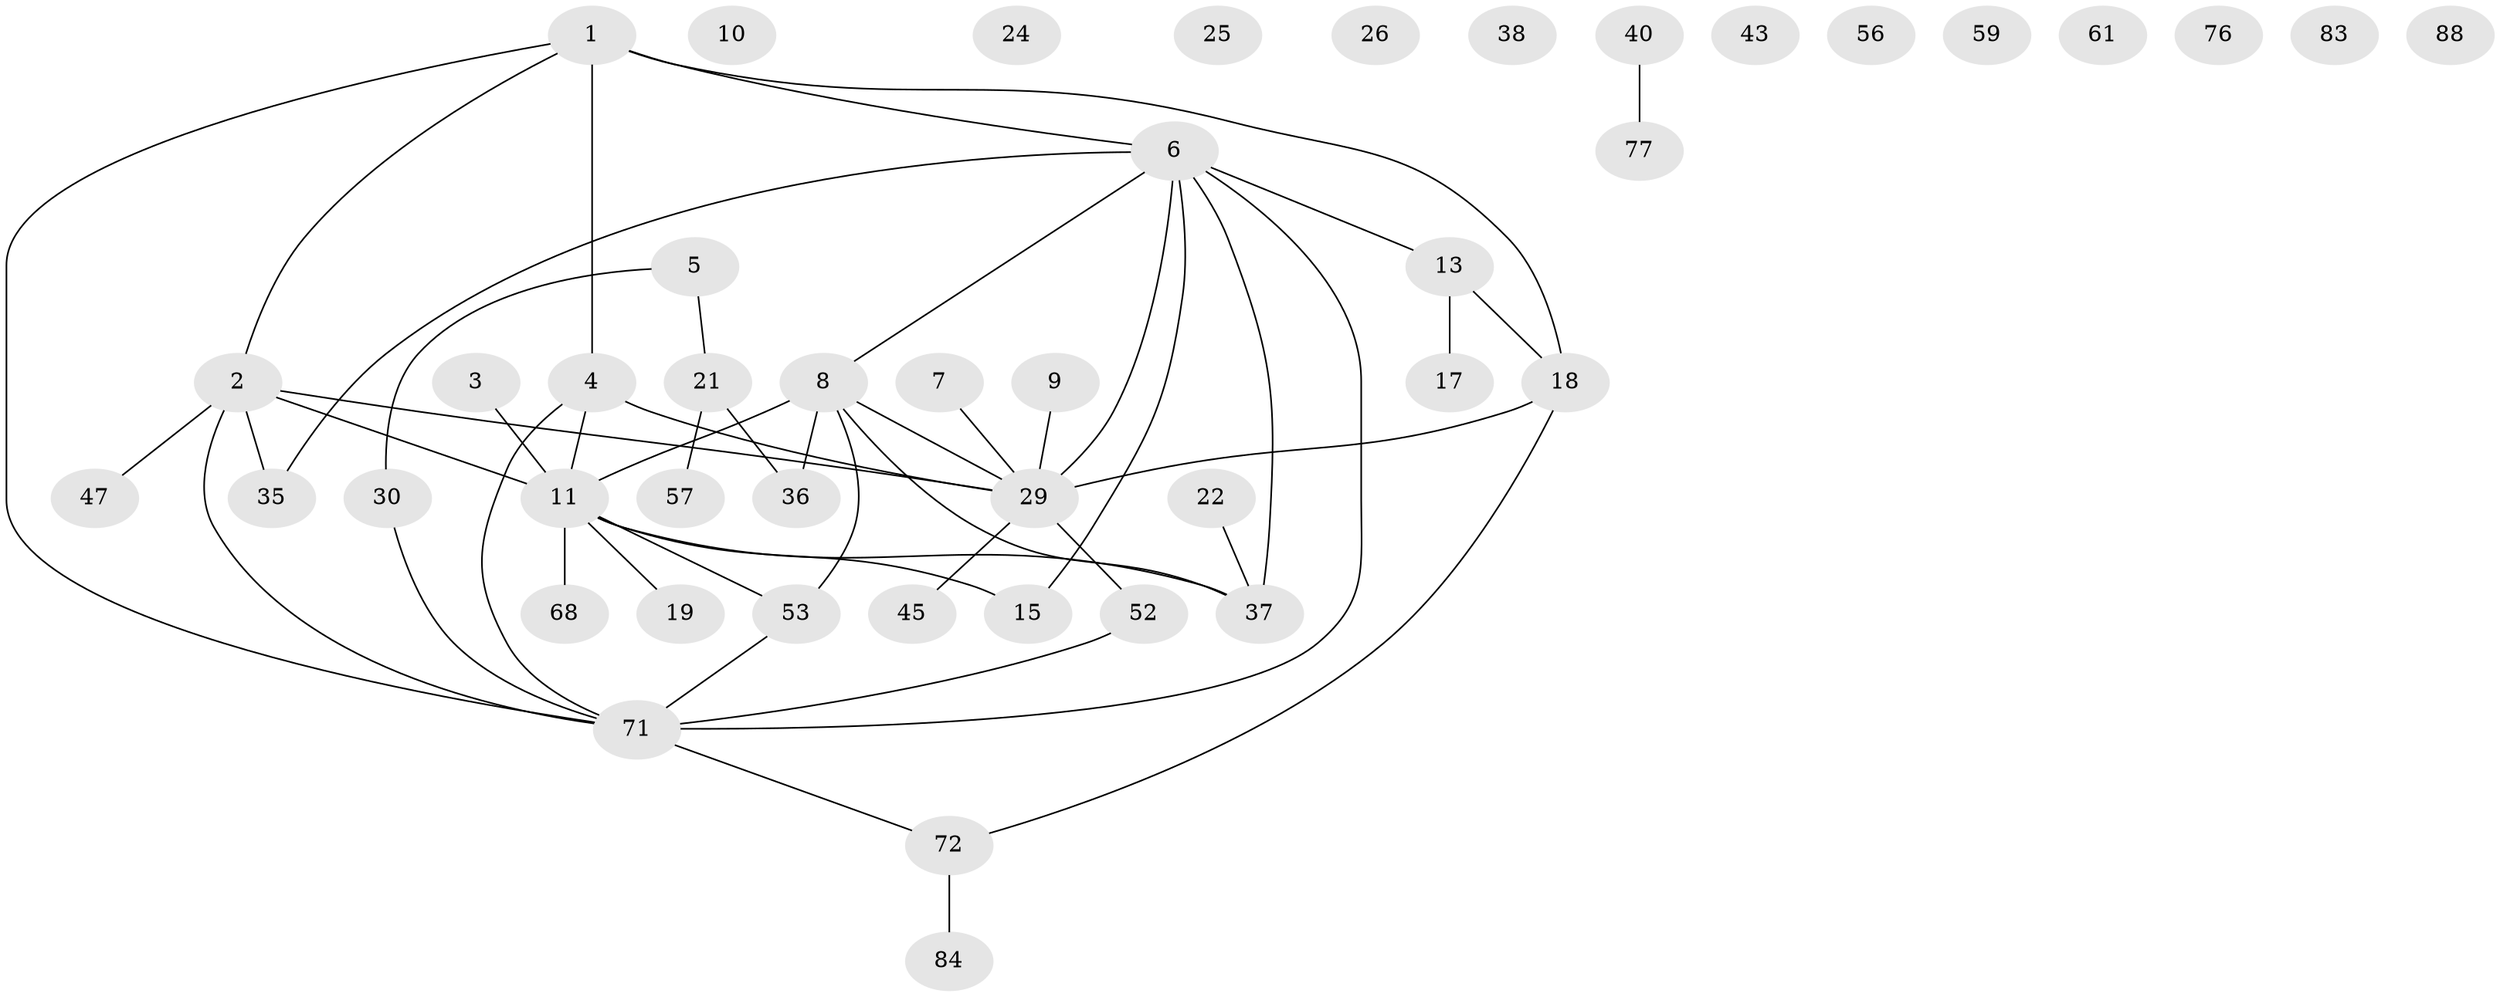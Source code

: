 // original degree distribution, {3: 0.25274725274725274, 4: 0.07692307692307693, 2: 0.24175824175824176, 1: 0.24175824175824176, 5: 0.054945054945054944, 0: 0.12087912087912088, 6: 0.01098901098901099}
// Generated by graph-tools (version 1.1) at 2025/12/03/09/25 04:12:59]
// undirected, 45 vertices, 50 edges
graph export_dot {
graph [start="1"]
  node [color=gray90,style=filled];
  1 [super="+12"];
  2 [super="+66+65"];
  3 [super="+55"];
  4 [super="+50"];
  5 [super="+23"];
  6 [super="+70+63"];
  7 [super="+33"];
  8 [super="+14+39"];
  9 [super="+20"];
  10 [super="+31+74+27"];
  11 [super="+16+48"];
  13 [super="+73"];
  15;
  17;
  18 [super="+32"];
  19;
  21 [super="+82"];
  22;
  24;
  25;
  26;
  29 [super="+34+46"];
  30 [super="+58"];
  35;
  36 [super="+44"];
  37 [super="+81+54+42"];
  38;
  40 [super="+41"];
  43;
  45;
  47 [super="+69"];
  52;
  53;
  56;
  57;
  59;
  61;
  68;
  71 [super="+80+75"];
  72 [super="+79"];
  76;
  77;
  83;
  84;
  88;
  1 -- 71;
  1 -- 2;
  1 -- 18;
  1 -- 4;
  1 -- 6;
  2 -- 71;
  2 -- 47;
  2 -- 35;
  2 -- 29;
  2 -- 11;
  3 -- 11;
  4 -- 71;
  4 -- 29 [weight=2];
  4 -- 11;
  5 -- 21;
  5 -- 30;
  6 -- 71;
  6 -- 15;
  6 -- 37;
  6 -- 29;
  6 -- 35;
  6 -- 8;
  6 -- 13;
  7 -- 29;
  8 -- 11;
  8 -- 37;
  8 -- 36;
  8 -- 53;
  8 -- 29;
  9 -- 29;
  11 -- 37;
  11 -- 68;
  11 -- 15;
  11 -- 19;
  11 -- 53;
  13 -- 17;
  13 -- 18;
  18 -- 72;
  18 -- 29;
  21 -- 57;
  21 -- 36;
  22 -- 37;
  29 -- 52;
  29 -- 45;
  30 -- 71;
  40 -- 77;
  52 -- 71;
  53 -- 71;
  71 -- 72;
  72 -- 84;
}
